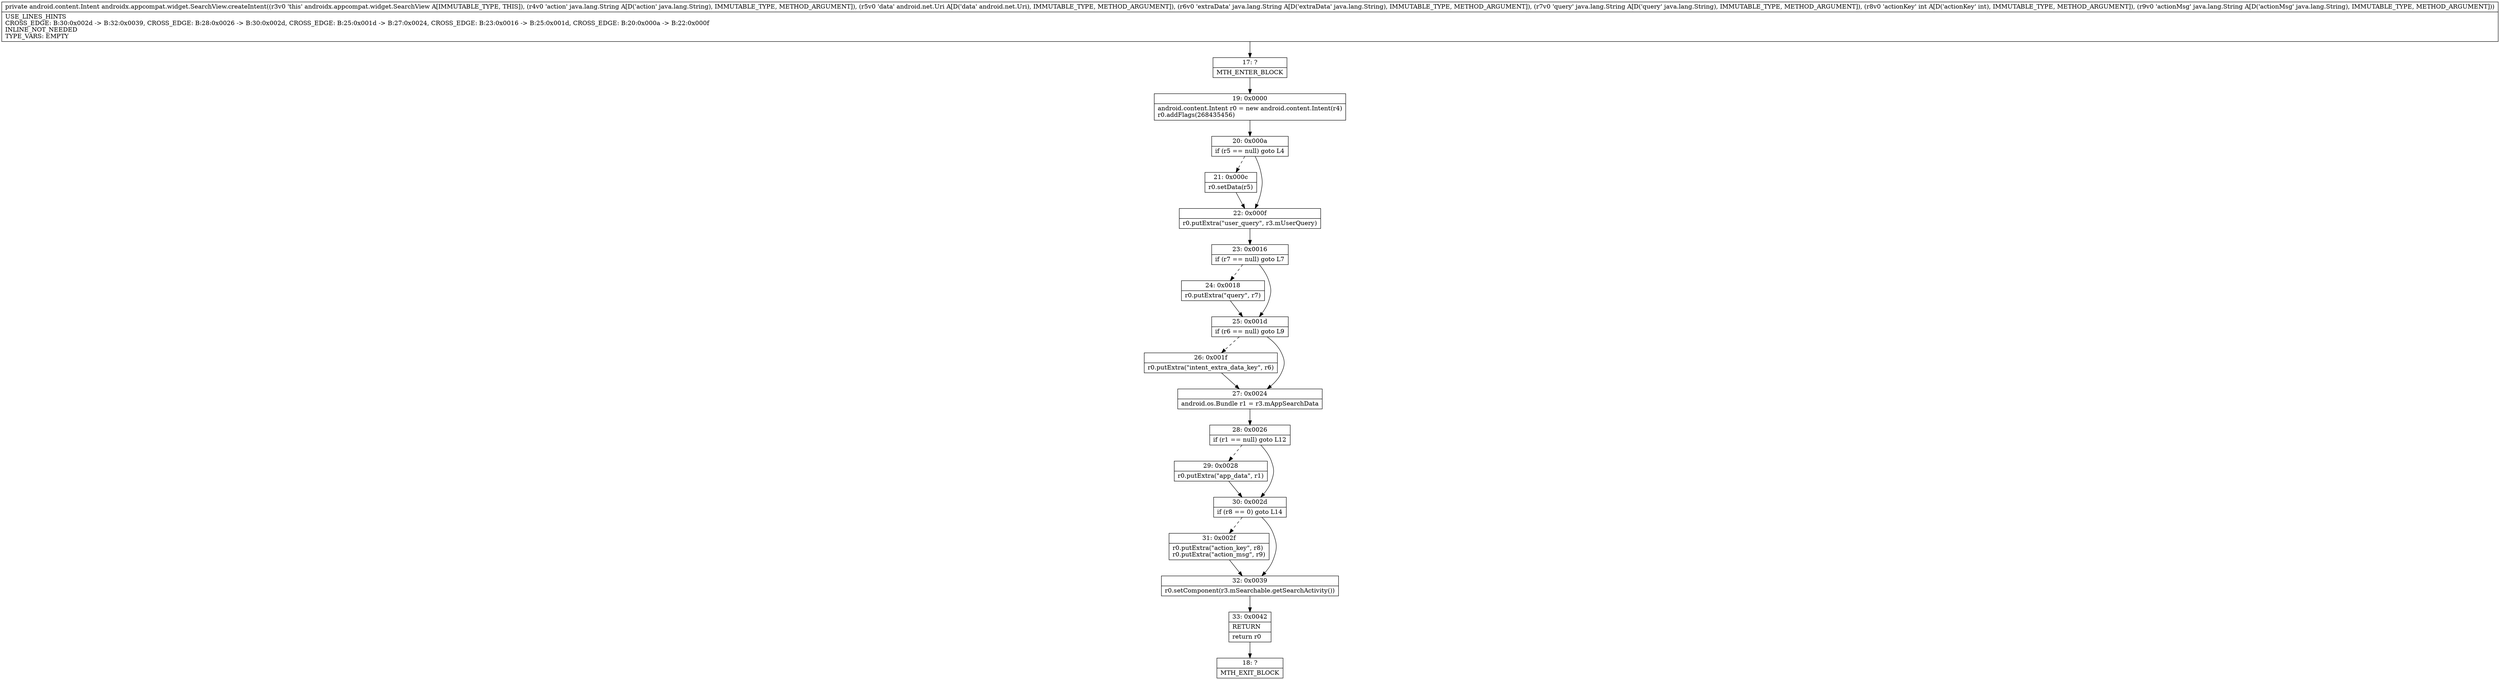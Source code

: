 digraph "CFG forandroidx.appcompat.widget.SearchView.createIntent(Ljava\/lang\/String;Landroid\/net\/Uri;Ljava\/lang\/String;Ljava\/lang\/String;ILjava\/lang\/String;)Landroid\/content\/Intent;" {
Node_17 [shape=record,label="{17\:\ ?|MTH_ENTER_BLOCK\l}"];
Node_19 [shape=record,label="{19\:\ 0x0000|android.content.Intent r0 = new android.content.Intent(r4)\lr0.addFlags(268435456)\l}"];
Node_20 [shape=record,label="{20\:\ 0x000a|if (r5 == null) goto L4\l}"];
Node_21 [shape=record,label="{21\:\ 0x000c|r0.setData(r5)\l}"];
Node_22 [shape=record,label="{22\:\ 0x000f|r0.putExtra(\"user_query\", r3.mUserQuery)\l}"];
Node_23 [shape=record,label="{23\:\ 0x0016|if (r7 == null) goto L7\l}"];
Node_24 [shape=record,label="{24\:\ 0x0018|r0.putExtra(\"query\", r7)\l}"];
Node_25 [shape=record,label="{25\:\ 0x001d|if (r6 == null) goto L9\l}"];
Node_26 [shape=record,label="{26\:\ 0x001f|r0.putExtra(\"intent_extra_data_key\", r6)\l}"];
Node_27 [shape=record,label="{27\:\ 0x0024|android.os.Bundle r1 = r3.mAppSearchData\l}"];
Node_28 [shape=record,label="{28\:\ 0x0026|if (r1 == null) goto L12\l}"];
Node_29 [shape=record,label="{29\:\ 0x0028|r0.putExtra(\"app_data\", r1)\l}"];
Node_30 [shape=record,label="{30\:\ 0x002d|if (r8 == 0) goto L14\l}"];
Node_31 [shape=record,label="{31\:\ 0x002f|r0.putExtra(\"action_key\", r8)\lr0.putExtra(\"action_msg\", r9)\l}"];
Node_32 [shape=record,label="{32\:\ 0x0039|r0.setComponent(r3.mSearchable.getSearchActivity())\l}"];
Node_33 [shape=record,label="{33\:\ 0x0042|RETURN\l|return r0\l}"];
Node_18 [shape=record,label="{18\:\ ?|MTH_EXIT_BLOCK\l}"];
MethodNode[shape=record,label="{private android.content.Intent androidx.appcompat.widget.SearchView.createIntent((r3v0 'this' androidx.appcompat.widget.SearchView A[IMMUTABLE_TYPE, THIS]), (r4v0 'action' java.lang.String A[D('action' java.lang.String), IMMUTABLE_TYPE, METHOD_ARGUMENT]), (r5v0 'data' android.net.Uri A[D('data' android.net.Uri), IMMUTABLE_TYPE, METHOD_ARGUMENT]), (r6v0 'extraData' java.lang.String A[D('extraData' java.lang.String), IMMUTABLE_TYPE, METHOD_ARGUMENT]), (r7v0 'query' java.lang.String A[D('query' java.lang.String), IMMUTABLE_TYPE, METHOD_ARGUMENT]), (r8v0 'actionKey' int A[D('actionKey' int), IMMUTABLE_TYPE, METHOD_ARGUMENT]), (r9v0 'actionMsg' java.lang.String A[D('actionMsg' java.lang.String), IMMUTABLE_TYPE, METHOD_ARGUMENT]))  | USE_LINES_HINTS\lCROSS_EDGE: B:30:0x002d \-\> B:32:0x0039, CROSS_EDGE: B:28:0x0026 \-\> B:30:0x002d, CROSS_EDGE: B:25:0x001d \-\> B:27:0x0024, CROSS_EDGE: B:23:0x0016 \-\> B:25:0x001d, CROSS_EDGE: B:20:0x000a \-\> B:22:0x000f\lINLINE_NOT_NEEDED\lTYPE_VARS: EMPTY\l}"];
MethodNode -> Node_17;Node_17 -> Node_19;
Node_19 -> Node_20;
Node_20 -> Node_21[style=dashed];
Node_20 -> Node_22;
Node_21 -> Node_22;
Node_22 -> Node_23;
Node_23 -> Node_24[style=dashed];
Node_23 -> Node_25;
Node_24 -> Node_25;
Node_25 -> Node_26[style=dashed];
Node_25 -> Node_27;
Node_26 -> Node_27;
Node_27 -> Node_28;
Node_28 -> Node_29[style=dashed];
Node_28 -> Node_30;
Node_29 -> Node_30;
Node_30 -> Node_31[style=dashed];
Node_30 -> Node_32;
Node_31 -> Node_32;
Node_32 -> Node_33;
Node_33 -> Node_18;
}

